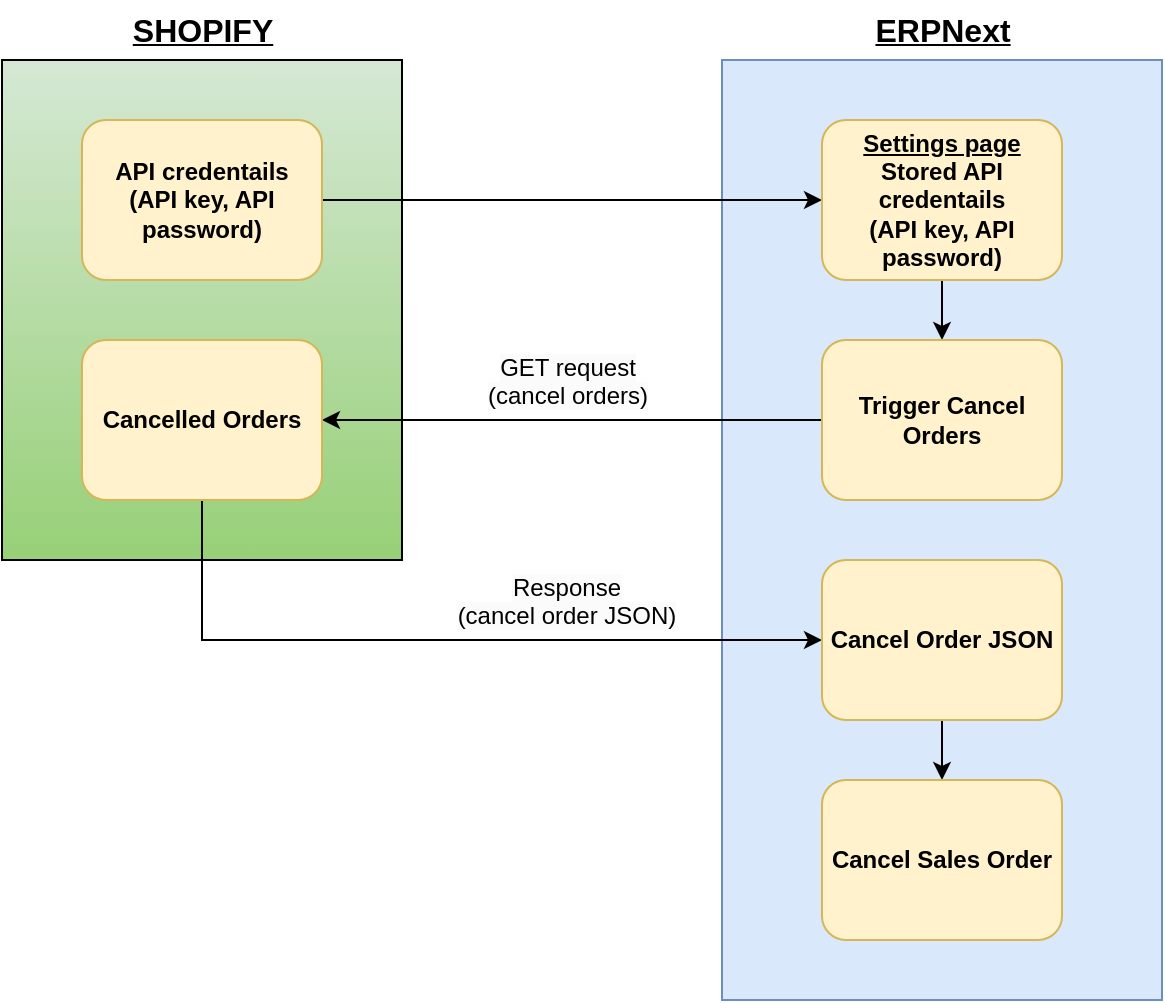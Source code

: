 <mxfile version="23.1.5" type="github">
  <diagram name="Page-1" id="sA_XJBTGGigjXfbo3M2D">
    <mxGraphModel dx="1050" dy="577" grid="1" gridSize="10" guides="1" tooltips="1" connect="1" arrows="1" fold="1" page="1" pageScale="1" pageWidth="850" pageHeight="1100" math="0" shadow="0">
      <root>
        <mxCell id="0" />
        <mxCell id="1" parent="0" />
        <mxCell id="q1e89dlwhiU9dOJ3c9pH-1" value="" style="rounded=0;whiteSpace=wrap;html=1;fillColor=#d5e8d4;strokeColor=#000000;gradientColor=#97d077;" parent="1" vertex="1">
          <mxGeometry x="120" y="40" width="200" height="250" as="geometry" />
        </mxCell>
        <mxCell id="q1e89dlwhiU9dOJ3c9pH-2" value="" style="rounded=0;whiteSpace=wrap;html=1;fillColor=#dae8fc;strokeColor=#6c8ebf;gradientDirection=west;" parent="1" vertex="1">
          <mxGeometry x="480" y="40" width="220" height="470" as="geometry" />
        </mxCell>
        <mxCell id="q1e89dlwhiU9dOJ3c9pH-3" value="&lt;b&gt;&lt;u&gt;&lt;font style=&quot;font-size: 16px;&quot;&gt;SHOPIFY&lt;/font&gt;&lt;/u&gt;&lt;/b&gt;" style="text;html=1;align=center;verticalAlign=middle;resizable=0;points=[];autosize=1;strokeColor=none;fillColor=none;" parent="1" vertex="1">
          <mxGeometry x="175" y="10" width="90" height="30" as="geometry" />
        </mxCell>
        <mxCell id="q1e89dlwhiU9dOJ3c9pH-4" value="&lt;span style=&quot;font-size: 16px;&quot;&gt;&lt;b&gt;&lt;u&gt;ERPNext&lt;br&gt;&lt;/u&gt;&lt;/b&gt;&lt;/span&gt;" style="text;html=1;align=center;verticalAlign=middle;resizable=0;points=[];autosize=1;strokeColor=none;fillColor=none;" parent="1" vertex="1">
          <mxGeometry x="545" y="10" width="90" height="30" as="geometry" />
        </mxCell>
        <mxCell id="q1e89dlwhiU9dOJ3c9pH-5" style="edgeStyle=none;rounded=0;orthogonalLoop=1;jettySize=auto;html=1;" parent="1" source="q1e89dlwhiU9dOJ3c9pH-6" target="q1e89dlwhiU9dOJ3c9pH-8" edge="1">
          <mxGeometry relative="1" as="geometry" />
        </mxCell>
        <mxCell id="q1e89dlwhiU9dOJ3c9pH-6" value="&lt;b&gt;API credentails&lt;br&gt;(API key, API password)&lt;/b&gt;" style="rounded=1;whiteSpace=wrap;html=1;fillColor=#fff2cc;strokeColor=#d6b656;" parent="1" vertex="1">
          <mxGeometry x="160" y="70" width="120" height="80" as="geometry" />
        </mxCell>
        <mxCell id="q1e89dlwhiU9dOJ3c9pH-7" value="" style="edgeStyle=none;rounded=0;orthogonalLoop=1;jettySize=auto;html=1;" parent="1" source="q1e89dlwhiU9dOJ3c9pH-8" target="q1e89dlwhiU9dOJ3c9pH-10" edge="1">
          <mxGeometry relative="1" as="geometry" />
        </mxCell>
        <mxCell id="q1e89dlwhiU9dOJ3c9pH-8" value="&lt;b&gt;&lt;u&gt;Settings page&lt;/u&gt;&lt;br&gt;Stored API credentails&lt;br&gt;(API key, API password)&lt;/b&gt;" style="rounded=1;whiteSpace=wrap;html=1;fillColor=#fff2cc;strokeColor=#d6b656;shadow=0;" parent="1" vertex="1">
          <mxGeometry x="530" y="70" width="120" height="80" as="geometry" />
        </mxCell>
        <mxCell id="q1e89dlwhiU9dOJ3c9pH-9" style="edgeStyle=none;rounded=0;orthogonalLoop=1;jettySize=auto;html=1;exitX=0;exitY=0.5;exitDx=0;exitDy=0;" parent="1" source="q1e89dlwhiU9dOJ3c9pH-10" target="q1e89dlwhiU9dOJ3c9pH-13" edge="1">
          <mxGeometry relative="1" as="geometry" />
        </mxCell>
        <mxCell id="q1e89dlwhiU9dOJ3c9pH-10" value="&lt;b&gt;Trigger Cancel Orders&lt;/b&gt;" style="rounded=1;whiteSpace=wrap;html=1;fillColor=#fff2cc;strokeColor=#d6b656;shadow=0;" parent="1" vertex="1">
          <mxGeometry x="530" y="180" width="120" height="80" as="geometry" />
        </mxCell>
        <mxCell id="q1e89dlwhiU9dOJ3c9pH-11" value="&lt;span style=&quot;color: rgb(0, 0, 0); font-family: Helvetica; font-size: 12px; font-style: normal; font-variant-ligatures: normal; font-variant-caps: normal; font-weight: 400; letter-spacing: normal; orphans: 2; text-indent: 0px; text-transform: none; widows: 2; word-spacing: 0px; -webkit-text-stroke-width: 0px; background-color: rgb(251, 251, 251); text-decoration-thickness: initial; text-decoration-style: initial; text-decoration-color: initial; float: none; display: inline !important;&quot;&gt;GET request &lt;br&gt;(cancel orders)&lt;/span&gt;" style="text;whiteSpace=wrap;html=1;align=center;" parent="1" vertex="1">
          <mxGeometry x="322.5" y="180" width="160" height="38" as="geometry" />
        </mxCell>
        <mxCell id="q1e89dlwhiU9dOJ3c9pH-12" style="edgeStyle=none;rounded=0;orthogonalLoop=1;jettySize=auto;html=1;entryX=0;entryY=0.5;entryDx=0;entryDy=0;exitX=0.5;exitY=1;exitDx=0;exitDy=0;" parent="1" source="q1e89dlwhiU9dOJ3c9pH-13" target="q1e89dlwhiU9dOJ3c9pH-15" edge="1">
          <mxGeometry relative="1" as="geometry">
            <Array as="points">
              <mxPoint x="220" y="330" />
            </Array>
          </mxGeometry>
        </mxCell>
        <mxCell id="q1e89dlwhiU9dOJ3c9pH-13" value="&lt;b&gt;Cancelled Orders&lt;/b&gt;" style="rounded=1;whiteSpace=wrap;html=1;fillColor=#fff2cc;strokeColor=#d6b656;" parent="1" vertex="1">
          <mxGeometry x="160" y="180" width="120" height="80" as="geometry" />
        </mxCell>
        <mxCell id="q1e89dlwhiU9dOJ3c9pH-14" style="rounded=0;orthogonalLoop=1;jettySize=auto;html=1;" parent="1" source="q1e89dlwhiU9dOJ3c9pH-15" target="q1e89dlwhiU9dOJ3c9pH-17" edge="1">
          <mxGeometry relative="1" as="geometry" />
        </mxCell>
        <mxCell id="q1e89dlwhiU9dOJ3c9pH-15" value="&lt;b&gt;Cancel Order JSON&lt;/b&gt;" style="rounded=1;whiteSpace=wrap;html=1;fillColor=#fff2cc;strokeColor=#d6b656;shadow=0;" parent="1" vertex="1">
          <mxGeometry x="530" y="290" width="120" height="80" as="geometry" />
        </mxCell>
        <mxCell id="q1e89dlwhiU9dOJ3c9pH-16" value="&lt;span style=&quot;color: rgb(0, 0, 0); font-family: Helvetica; font-size: 12px; font-style: normal; font-variant-ligatures: normal; font-variant-caps: normal; font-weight: 400; letter-spacing: normal; orphans: 2; text-indent: 0px; text-transform: none; widows: 2; word-spacing: 0px; -webkit-text-stroke-width: 0px; background-color: rgb(251, 251, 251); text-decoration-thickness: initial; text-decoration-style: initial; text-decoration-color: initial; float: none; display: inline !important;&quot;&gt;Response&lt;br&gt;(cancel order JSON)&lt;/span&gt;" style="text;whiteSpace=wrap;html=1;align=center;" parent="1" vertex="1">
          <mxGeometry x="340" y="290" width="125" height="40" as="geometry" />
        </mxCell>
        <mxCell id="q1e89dlwhiU9dOJ3c9pH-17" value="&lt;b&gt;Cancel Sales Order&lt;/b&gt;" style="rounded=1;whiteSpace=wrap;html=1;fillColor=#fff2cc;strokeColor=#d6b656;shadow=0;" parent="1" vertex="1">
          <mxGeometry x="530" y="400" width="120" height="80" as="geometry" />
        </mxCell>
      </root>
    </mxGraphModel>
  </diagram>
</mxfile>
